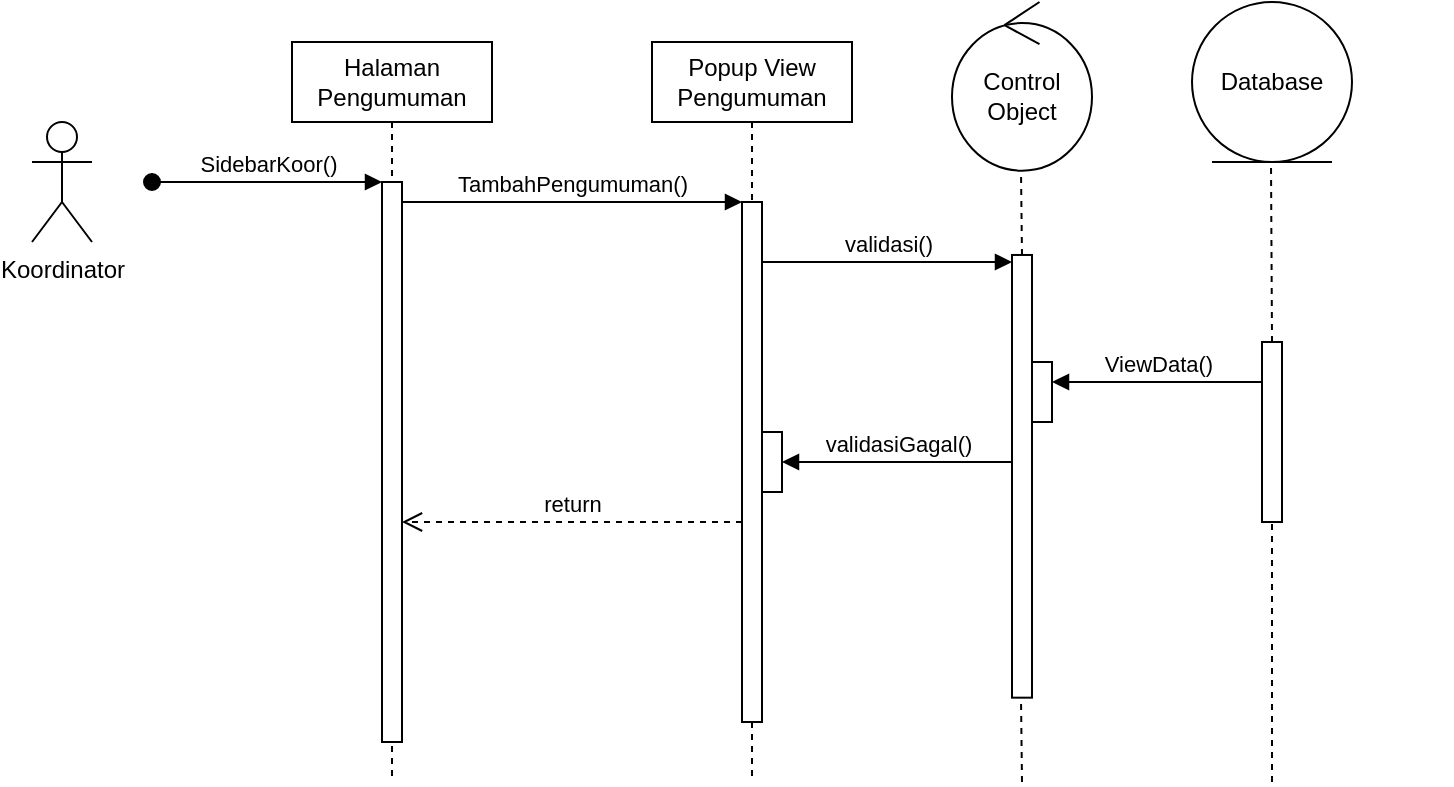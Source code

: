 <mxfile version="25.0.3">
  <diagram name="Page-1" id="exr0idMHG_aEGfBx3euq">
    <mxGraphModel dx="1000" dy="574" grid="1" gridSize="10" guides="1" tooltips="1" connect="1" arrows="1" fold="1" page="1" pageScale="1" pageWidth="850" pageHeight="1100" math="0" shadow="0">
      <root>
        <mxCell id="0" />
        <mxCell id="1" parent="0" />
        <mxCell id="pomPsasWdTqTgEu5Np2x-1" value="Halaman Pengumuman" style="shape=umlLifeline;perimeter=lifelinePerimeter;whiteSpace=wrap;html=1;container=0;dropTarget=0;collapsible=0;recursiveResize=0;outlineConnect=0;portConstraint=eastwest;newEdgeStyle={&quot;edgeStyle&quot;:&quot;elbowEdgeStyle&quot;,&quot;elbow&quot;:&quot;vertical&quot;,&quot;curved&quot;:0,&quot;rounded&quot;:0};" vertex="1" parent="1">
          <mxGeometry x="170" y="70" width="100" height="370" as="geometry" />
        </mxCell>
        <mxCell id="pomPsasWdTqTgEu5Np2x-2" value="" style="html=1;points=[];perimeter=orthogonalPerimeter;outlineConnect=0;targetShapes=umlLifeline;portConstraint=eastwest;newEdgeStyle={&quot;edgeStyle&quot;:&quot;elbowEdgeStyle&quot;,&quot;elbow&quot;:&quot;vertical&quot;,&quot;curved&quot;:0,&quot;rounded&quot;:0};" vertex="1" parent="pomPsasWdTqTgEu5Np2x-1">
          <mxGeometry x="45" y="70" width="10" height="280" as="geometry" />
        </mxCell>
        <mxCell id="pomPsasWdTqTgEu5Np2x-3" value="SidebarKoor()" style="html=1;verticalAlign=bottom;startArrow=oval;endArrow=block;startSize=8;edgeStyle=elbowEdgeStyle;elbow=vertical;curved=0;rounded=0;" edge="1" parent="pomPsasWdTqTgEu5Np2x-1" target="pomPsasWdTqTgEu5Np2x-2">
          <mxGeometry relative="1" as="geometry">
            <mxPoint x="-70" y="70" as="sourcePoint" />
          </mxGeometry>
        </mxCell>
        <mxCell id="pomPsasWdTqTgEu5Np2x-4" value="Popup View Pengumuman" style="shape=umlLifeline;perimeter=lifelinePerimeter;whiteSpace=wrap;html=1;container=0;dropTarget=0;collapsible=0;recursiveResize=0;outlineConnect=0;portConstraint=eastwest;newEdgeStyle={&quot;edgeStyle&quot;:&quot;elbowEdgeStyle&quot;,&quot;elbow&quot;:&quot;vertical&quot;,&quot;curved&quot;:0,&quot;rounded&quot;:0};movable=1;resizable=1;rotatable=1;deletable=1;editable=1;locked=0;connectable=1;" vertex="1" parent="1">
          <mxGeometry x="350" y="70" width="100" height="370" as="geometry" />
        </mxCell>
        <mxCell id="pomPsasWdTqTgEu5Np2x-5" value="" style="html=1;points=[];perimeter=orthogonalPerimeter;outlineConnect=0;targetShapes=umlLifeline;portConstraint=eastwest;newEdgeStyle={&quot;edgeStyle&quot;:&quot;elbowEdgeStyle&quot;,&quot;elbow&quot;:&quot;vertical&quot;,&quot;curved&quot;:0,&quot;rounded&quot;:0};" vertex="1" parent="pomPsasWdTqTgEu5Np2x-4">
          <mxGeometry x="45" y="80" width="10" height="260" as="geometry" />
        </mxCell>
        <mxCell id="pomPsasWdTqTgEu5Np2x-6" value="" style="html=1;points=[[0,0,0,0,5],[0,1,0,0,-5],[1,0,0,0,5],[1,1,0,0,-5]];perimeter=orthogonalPerimeter;outlineConnect=0;targetShapes=umlLifeline;portConstraint=eastwest;newEdgeStyle={&quot;curved&quot;:0,&quot;rounded&quot;:0};" vertex="1" parent="pomPsasWdTqTgEu5Np2x-4">
          <mxGeometry x="55" y="195" width="10" height="30" as="geometry" />
        </mxCell>
        <mxCell id="pomPsasWdTqTgEu5Np2x-7" value="TambahPengumuman()" style="html=1;verticalAlign=bottom;endArrow=block;edgeStyle=elbowEdgeStyle;elbow=vertical;curved=0;rounded=0;" edge="1" parent="1" source="pomPsasWdTqTgEu5Np2x-2" target="pomPsasWdTqTgEu5Np2x-5">
          <mxGeometry relative="1" as="geometry">
            <mxPoint x="325" y="160" as="sourcePoint" />
            <Array as="points">
              <mxPoint x="310" y="150" />
            </Array>
          </mxGeometry>
        </mxCell>
        <mxCell id="pomPsasWdTqTgEu5Np2x-8" value="return" style="html=1;verticalAlign=bottom;endArrow=open;dashed=1;endSize=8;edgeStyle=elbowEdgeStyle;elbow=vertical;curved=0;rounded=0;" edge="1" parent="1" source="pomPsasWdTqTgEu5Np2x-5" target="pomPsasWdTqTgEu5Np2x-2">
          <mxGeometry relative="1" as="geometry">
            <mxPoint x="325" y="235" as="targetPoint" />
            <Array as="points">
              <mxPoint x="320" y="310" />
            </Array>
          </mxGeometry>
        </mxCell>
        <mxCell id="pomPsasWdTqTgEu5Np2x-9" value="Koordinator" style="shape=umlActor;verticalLabelPosition=bottom;verticalAlign=top;html=1;outlineConnect=0;" vertex="1" parent="1">
          <mxGeometry x="40" y="110" width="30" height="60" as="geometry" />
        </mxCell>
        <mxCell id="pomPsasWdTqTgEu5Np2x-10" value="" style="group" vertex="1" connectable="0" parent="1">
          <mxGeometry x="500" y="50" width="70" height="390" as="geometry" />
        </mxCell>
        <mxCell id="pomPsasWdTqTgEu5Np2x-11" value="Control Object" style="ellipse;shape=umlControl;whiteSpace=wrap;html=1;" vertex="1" parent="pomPsasWdTqTgEu5Np2x-10">
          <mxGeometry width="70" height="84.324" as="geometry" />
        </mxCell>
        <mxCell id="pomPsasWdTqTgEu5Np2x-12" value="" style="group" vertex="1" connectable="0" parent="pomPsasWdTqTgEu5Np2x-10">
          <mxGeometry x="30" y="84.324" width="10" height="305.676" as="geometry" />
        </mxCell>
        <mxCell id="pomPsasWdTqTgEu5Np2x-13" value="" style="group" vertex="1" connectable="0" parent="pomPsasWdTqTgEu5Np2x-12">
          <mxGeometry y="42.162" width="10" height="263.514" as="geometry" />
        </mxCell>
        <mxCell id="pomPsasWdTqTgEu5Np2x-14" value="" style="html=1;points=[[0,0,0,0,5],[0,1,0,0,-5],[1,0,0,0,5],[1,1,0,0,-5]];perimeter=orthogonalPerimeter;outlineConnect=0;targetShapes=umlLifeline;portConstraint=eastwest;newEdgeStyle={&quot;curved&quot;:0,&quot;rounded&quot;:0};" vertex="1" parent="pomPsasWdTqTgEu5Np2x-13">
          <mxGeometry width="10" height="221.351" as="geometry" />
        </mxCell>
        <mxCell id="pomPsasWdTqTgEu5Np2x-15" value="" style="endArrow=none;dashed=1;html=1;rounded=0;" edge="1" parent="pomPsasWdTqTgEu5Np2x-13">
          <mxGeometry width="50" height="50" relative="1" as="geometry">
            <mxPoint x="5" y="263.514" as="sourcePoint" />
            <mxPoint x="4.5" y="221.351" as="targetPoint" />
          </mxGeometry>
        </mxCell>
        <mxCell id="pomPsasWdTqTgEu5Np2x-16" value="" style="endArrow=none;dashed=1;html=1;rounded=0;" edge="1" parent="pomPsasWdTqTgEu5Np2x-12">
          <mxGeometry width="50" height="50" relative="1" as="geometry">
            <mxPoint x="5" y="42.162" as="sourcePoint" />
            <mxPoint x="4.5" as="targetPoint" />
          </mxGeometry>
        </mxCell>
        <mxCell id="pomPsasWdTqTgEu5Np2x-25" value="" style="html=1;points=[[0,0,0,0,5],[0,1,0,0,-5],[1,0,0,0,5],[1,1,0,0,-5]];perimeter=orthogonalPerimeter;outlineConnect=0;targetShapes=umlLifeline;portConstraint=eastwest;newEdgeStyle={&quot;curved&quot;:0,&quot;rounded&quot;:0};" vertex="1" parent="pomPsasWdTqTgEu5Np2x-10">
          <mxGeometry x="40" y="180" width="10" height="30" as="geometry" />
        </mxCell>
        <mxCell id="pomPsasWdTqTgEu5Np2x-17" value="validasi()" style="html=1;verticalAlign=bottom;endArrow=block;edgeStyle=elbowEdgeStyle;elbow=vertical;curved=0;rounded=0;" edge="1" parent="1">
          <mxGeometry relative="1" as="geometry">
            <mxPoint x="405" y="180" as="sourcePoint" />
            <Array as="points">
              <mxPoint x="478" y="180" />
            </Array>
            <mxPoint x="530" y="180" as="targetPoint" />
          </mxGeometry>
        </mxCell>
        <mxCell id="pomPsasWdTqTgEu5Np2x-18" value="ViewData()" style="html=1;verticalAlign=bottom;endArrow=block;edgeStyle=elbowEdgeStyle;elbow=vertical;curved=0;rounded=0;" edge="1" parent="1" source="pomPsasWdTqTgEu5Np2x-22">
          <mxGeometry relative="1" as="geometry">
            <mxPoint x="650" y="240" as="sourcePoint" />
            <Array as="points" />
            <mxPoint x="550" y="240" as="targetPoint" />
          </mxGeometry>
        </mxCell>
        <mxCell id="pomPsasWdTqTgEu5Np2x-19" value="Database" style="ellipse;shape=umlEntity;whiteSpace=wrap;html=1;" vertex="1" parent="1">
          <mxGeometry x="620" y="50" width="80" height="80" as="geometry" />
        </mxCell>
        <mxCell id="pomPsasWdTqTgEu5Np2x-20" value="" style="group" vertex="1" connectable="0" parent="1">
          <mxGeometry x="675" y="180" width="75" height="250" as="geometry" />
        </mxCell>
        <mxCell id="pomPsasWdTqTgEu5Np2x-21" value="" style="endArrow=none;dashed=1;html=1;rounded=0;" edge="1" parent="pomPsasWdTqTgEu5Np2x-20" target="pomPsasWdTqTgEu5Np2x-22">
          <mxGeometry width="50" height="50" relative="1" as="geometry">
            <mxPoint x="-15" y="260" as="sourcePoint" />
            <mxPoint x="-15.5" y="200" as="targetPoint" />
          </mxGeometry>
        </mxCell>
        <mxCell id="pomPsasWdTqTgEu5Np2x-22" value="" style="html=1;points=[[0,0,0,0,5],[0,1,0,0,-5],[1,0,0,0,5],[1,1,0,0,-5]];perimeter=orthogonalPerimeter;outlineConnect=0;targetShapes=umlLifeline;portConstraint=eastwest;newEdgeStyle={&quot;curved&quot;:0,&quot;rounded&quot;:0};" vertex="1" parent="pomPsasWdTqTgEu5Np2x-20">
          <mxGeometry x="-20" y="40" width="10" height="90" as="geometry" />
        </mxCell>
        <mxCell id="pomPsasWdTqTgEu5Np2x-23" value="" style="endArrow=none;dashed=1;html=1;rounded=0;" edge="1" parent="1">
          <mxGeometry width="50" height="50" relative="1" as="geometry">
            <mxPoint x="660" y="220" as="sourcePoint" />
            <mxPoint x="659.5" y="130" as="targetPoint" />
          </mxGeometry>
        </mxCell>
        <mxCell id="pomPsasWdTqTgEu5Np2x-24" value="validasiGagal()" style="html=1;verticalAlign=bottom;endArrow=block;edgeStyle=elbowEdgeStyle;elbow=horizontal;curved=0;rounded=0;" edge="1" parent="1" target="pomPsasWdTqTgEu5Np2x-6">
          <mxGeometry relative="1" as="geometry">
            <mxPoint x="530" y="280" as="sourcePoint" />
            <Array as="points">
              <mxPoint x="490" y="280" />
            </Array>
            <mxPoint x="439.929" y="280" as="targetPoint" />
          </mxGeometry>
        </mxCell>
      </root>
    </mxGraphModel>
  </diagram>
</mxfile>
